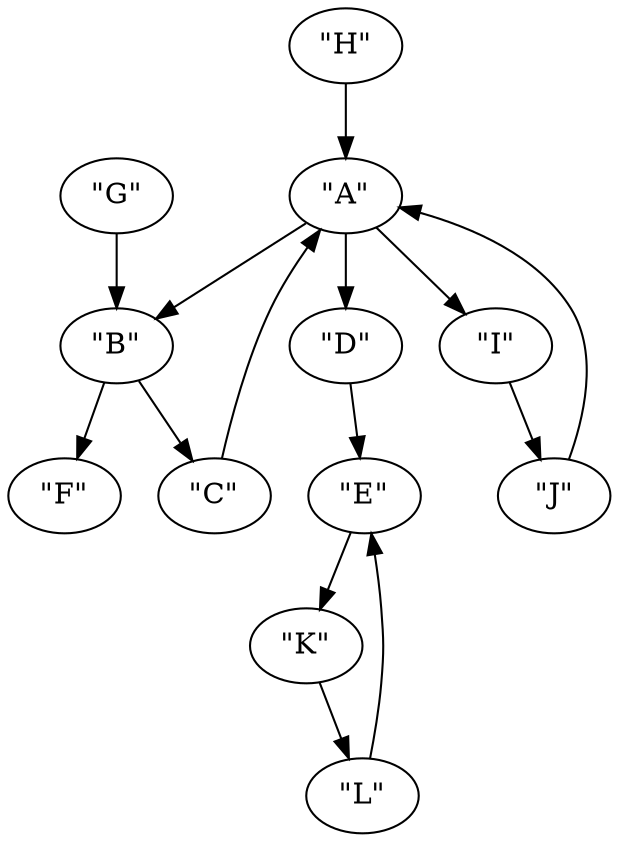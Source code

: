 digraph {
    0 [ label = "\"A\"" ]
    1 [ label = "\"B\"" ]
    2 [ label = "\"C\"" ]
    3 [ label = "\"D\"" ]
    4 [ label = "\"E\"" ]
    5 [ label = "\"F\"" ]
    6 [ label = "\"G\"" ]
    7 [ label = "\"H\"" ]
    8 [ label = "\"I\"" ]
    9 [ label = "\"J\"" ]
    10 [ label = "\"K\"" ]
    11 [ label = "\"L\"" ]
    0 -> 1 [ ]
    1 -> 2 [ ]
    1 -> 5 [ ]
    6 -> 1 [ ]
    2 -> 0 [ ]
    0 -> 3 [ ]
    3 -> 4 [ ]
    7 -> 0 [ ]
    0 -> 8 [ ]
    8 -> 9 [ ]
    9 -> 0 [ ]
    4 -> 10 [ ]
    10 -> 11 [ ]
    11 -> 4 [ ]
}
